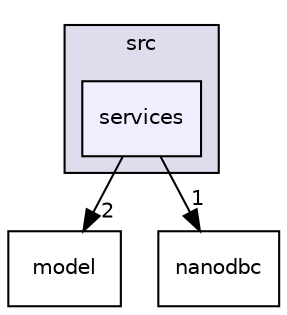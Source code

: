 digraph "rest-server/src/services" {
  compound=true
  node [ fontsize="10", fontname="Helvetica"];
  edge [ labelfontsize="10", labelfontname="Helvetica"];
  subgraph clusterdir_33f089569be8def10cd5f057d74ff592 {
    graph [ bgcolor="#ddddee", pencolor="black", label="src" fontname="Helvetica", fontsize="10", URL="dir_33f089569be8def10cd5f057d74ff592.html"]
  dir_437cb73d22b85714158363a731fa7dd5 [shape=box, label="services", style="filled", fillcolor="#eeeeff", pencolor="black", URL="dir_437cb73d22b85714158363a731fa7dd5.html"];
  }
  dir_20cf376c58b6fab77f5bf909fbcd0cb2 [shape=box label="model" URL="dir_20cf376c58b6fab77f5bf909fbcd0cb2.html"];
  dir_5166b2b9faed549735ff6af0fa1df805 [shape=box label="nanodbc" URL="dir_5166b2b9faed549735ff6af0fa1df805.html"];
  dir_437cb73d22b85714158363a731fa7dd5->dir_20cf376c58b6fab77f5bf909fbcd0cb2 [headlabel="2", labeldistance=1.5 headhref="dir_000005_000003.html"];
  dir_437cb73d22b85714158363a731fa7dd5->dir_5166b2b9faed549735ff6af0fa1df805 [headlabel="1", labeldistance=1.5 headhref="dir_000005_000004.html"];
}
